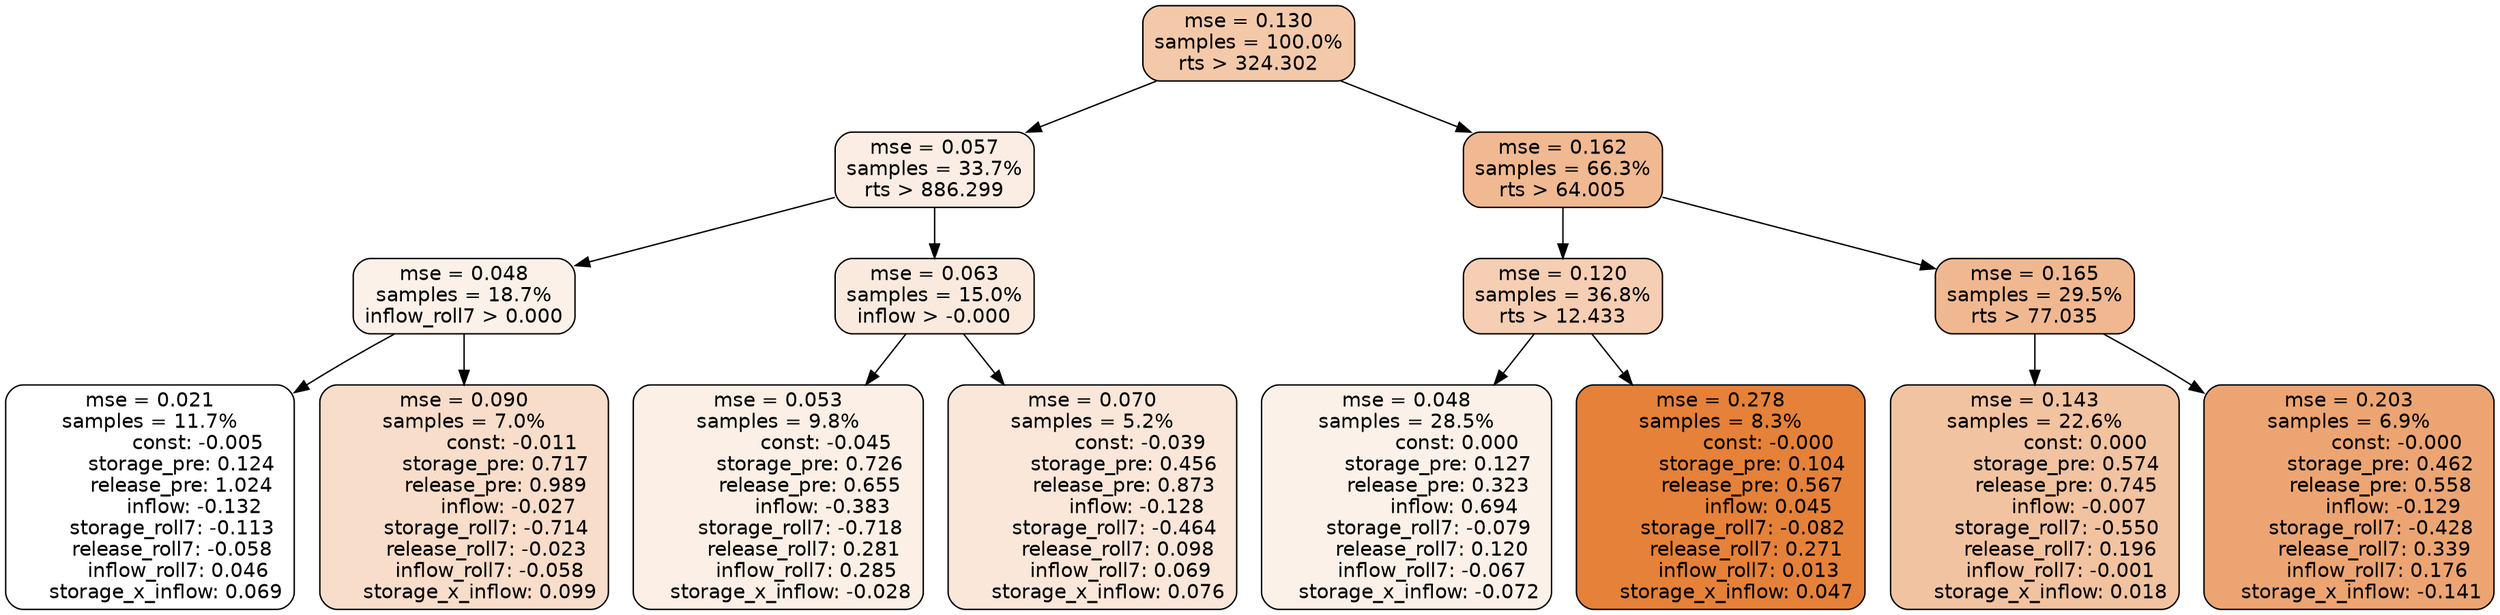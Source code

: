 digraph tree {
node [shape=rectangle, style="filled, rounded", color="black", fontname=helvetica] ;
edge [fontname=helvetica] ;
	"0" [label="mse = 0.130
samples = 100.0%
rts > 324.302", fillcolor="#f3c9aa"]
	"8" [label="mse = 0.057
samples = 33.7%
rts > 886.299", fillcolor="#fbede3"]
	"1" [label="mse = 0.162
samples = 66.3%
rts > 64.005", fillcolor="#f0b992"]
	"9" [label="mse = 0.048
samples = 18.7%
inflow_roll7 > 0.000", fillcolor="#fcf1e9"]
	"12" [label="mse = 0.063
samples = 15.0%
inflow > -0.000", fillcolor="#faeade"]
	"2" [label="mse = 0.120
samples = 36.8%
rts > 12.433", fillcolor="#f5ceb3"]
	"5" [label="mse = 0.165
samples = 29.5%
rts > 77.035", fillcolor="#f0b890"]
	"10" [label="mse = 0.021
samples = 11.7%
               const: -0.005
          storage_pre: 0.124
          release_pre: 1.024
              inflow: -0.132
       storage_roll7: -0.113
       release_roll7: -0.058
         inflow_roll7: 0.046
     storage_x_inflow: 0.069", fillcolor="#ffffff"]
	"11" [label="mse = 0.090
samples = 7.0%
               const: -0.011
          storage_pre: 0.717
          release_pre: 0.989
              inflow: -0.027
       storage_roll7: -0.714
       release_roll7: -0.023
        inflow_roll7: -0.058
     storage_x_inflow: 0.099", fillcolor="#f8ddca"]
	"13" [label="mse = 0.053
samples = 9.8%
               const: -0.045
          storage_pre: 0.726
          release_pre: 0.655
              inflow: -0.383
       storage_roll7: -0.718
        release_roll7: 0.281
         inflow_roll7: 0.285
    storage_x_inflow: -0.028", fillcolor="#fbefe6"]
	"14" [label="mse = 0.070
samples = 5.2%
               const: -0.039
          storage_pre: 0.456
          release_pre: 0.873
              inflow: -0.128
       storage_roll7: -0.464
        release_roll7: 0.098
         inflow_roll7: 0.069
     storage_x_inflow: 0.076", fillcolor="#fae7d9"]
	"3" [label="mse = 0.048
samples = 28.5%
                const: 0.000
          storage_pre: 0.127
          release_pre: 0.323
               inflow: 0.694
       storage_roll7: -0.079
        release_roll7: 0.120
        inflow_roll7: -0.067
    storage_x_inflow: -0.072", fillcolor="#fcf1e9"]
	"4" [label="mse = 0.278
samples = 8.3%
               const: -0.000
          storage_pre: 0.104
          release_pre: 0.567
               inflow: 0.045
       storage_roll7: -0.082
        release_roll7: 0.271
         inflow_roll7: 0.013
     storage_x_inflow: 0.047", fillcolor="#e58139"]
	"7" [label="mse = 0.143
samples = 22.6%
                const: 0.000
          storage_pre: 0.574
          release_pre: 0.745
              inflow: -0.007
       storage_roll7: -0.550
        release_roll7: 0.196
        inflow_roll7: -0.001
     storage_x_inflow: 0.018", fillcolor="#f2c3a0"]
	"6" [label="mse = 0.203
samples = 6.9%
               const: -0.000
          storage_pre: 0.462
          release_pre: 0.558
              inflow: -0.129
       storage_roll7: -0.428
        release_roll7: 0.339
         inflow_roll7: 0.176
    storage_x_inflow: -0.141", fillcolor="#eca572"]

	"0" -> "1"
	"0" -> "8"
	"8" -> "9"
	"8" -> "12"
	"1" -> "2"
	"1" -> "5"
	"9" -> "10"
	"9" -> "11"
	"12" -> "13"
	"12" -> "14"
	"2" -> "3"
	"2" -> "4"
	"5" -> "6"
	"5" -> "7"
}